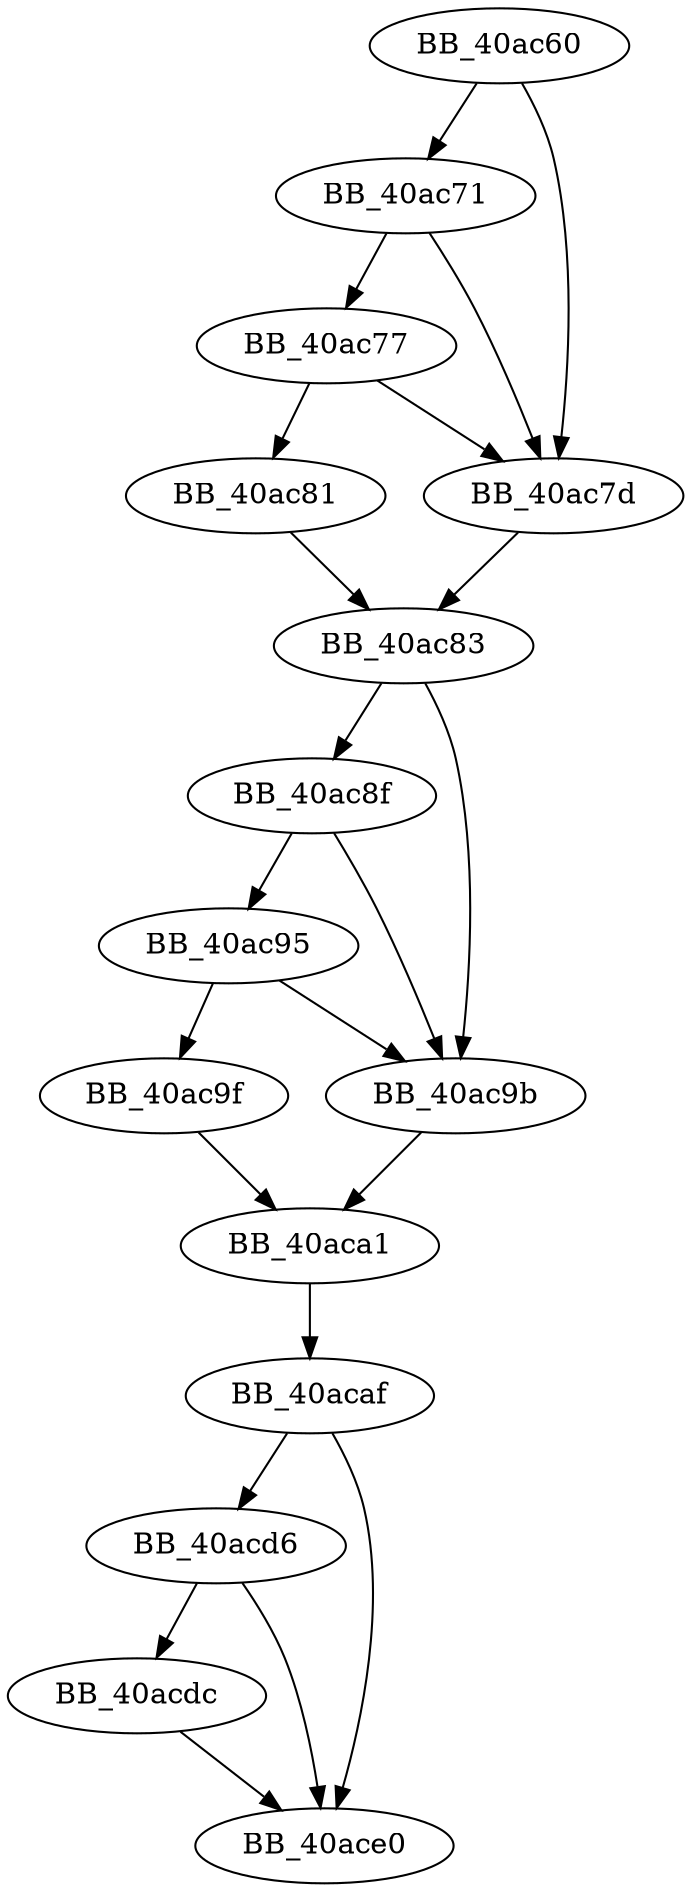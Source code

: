DiGraph sub_40AC60{
BB_40ac60->BB_40ac71
BB_40ac60->BB_40ac7d
BB_40ac71->BB_40ac77
BB_40ac71->BB_40ac7d
BB_40ac77->BB_40ac7d
BB_40ac77->BB_40ac81
BB_40ac7d->BB_40ac83
BB_40ac81->BB_40ac83
BB_40ac83->BB_40ac8f
BB_40ac83->BB_40ac9b
BB_40ac8f->BB_40ac95
BB_40ac8f->BB_40ac9b
BB_40ac95->BB_40ac9b
BB_40ac95->BB_40ac9f
BB_40ac9b->BB_40aca1
BB_40ac9f->BB_40aca1
BB_40aca1->BB_40acaf
BB_40acaf->BB_40acd6
BB_40acaf->BB_40ace0
BB_40acd6->BB_40acdc
BB_40acd6->BB_40ace0
BB_40acdc->BB_40ace0
}
